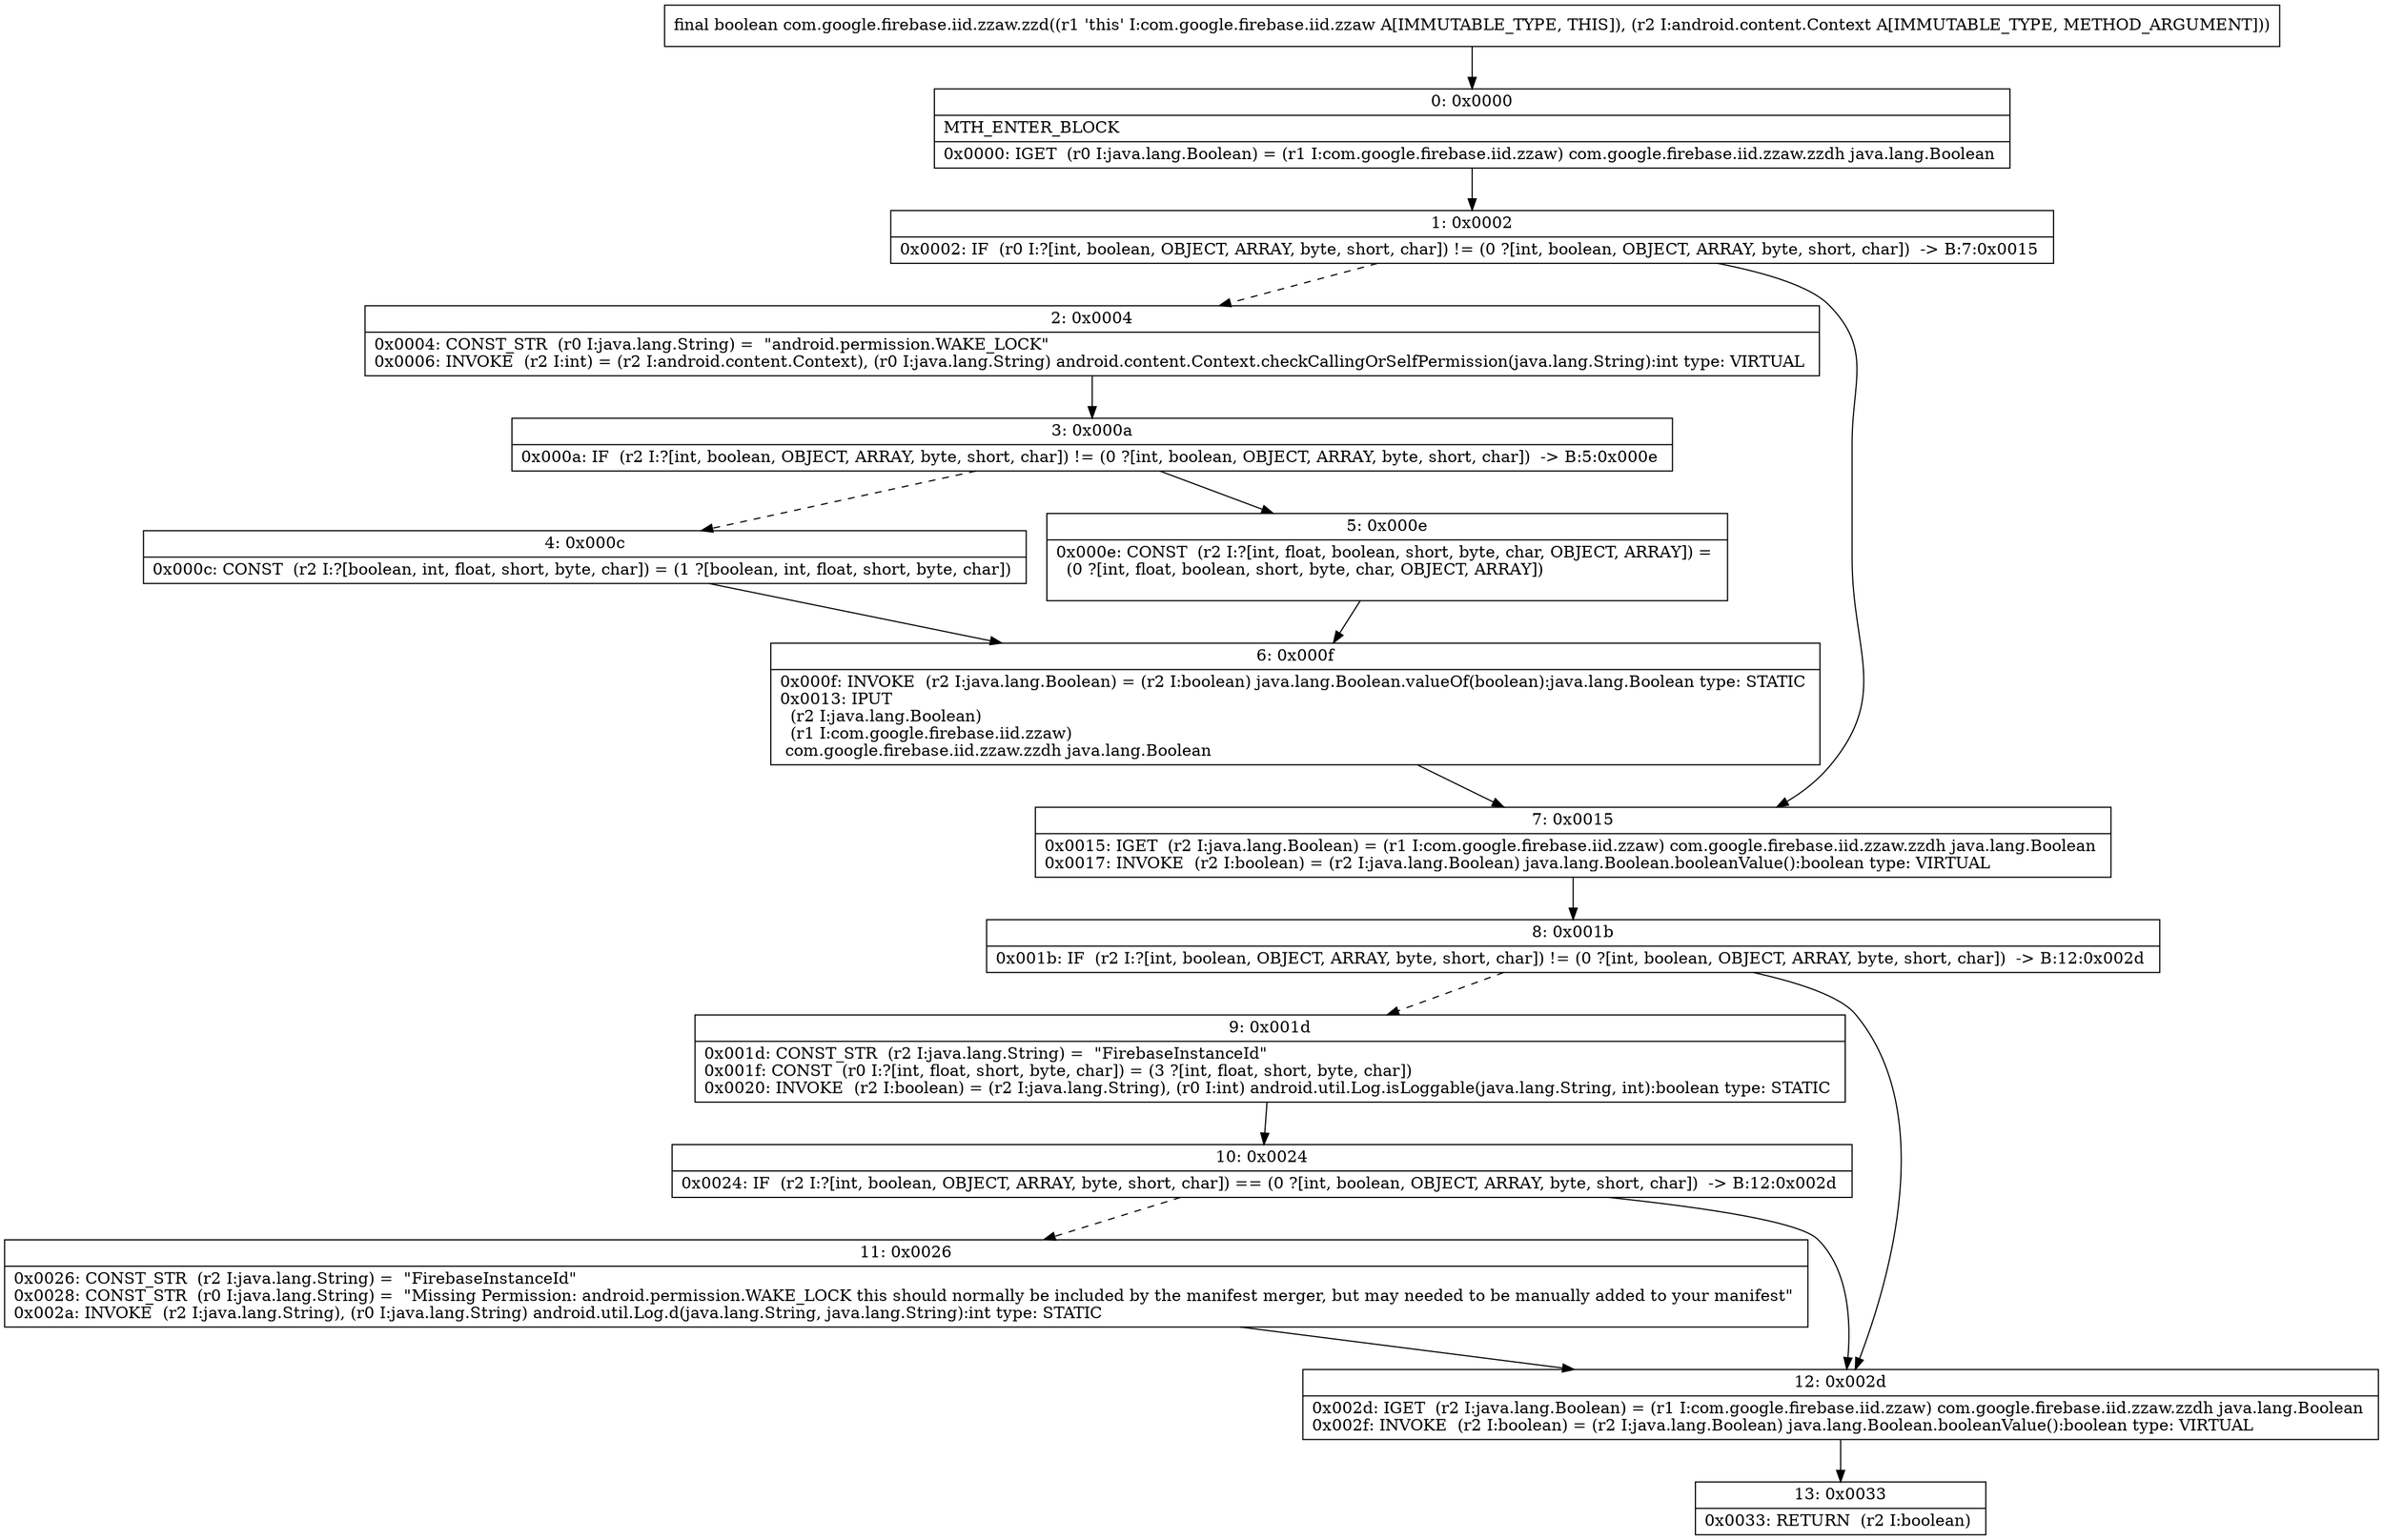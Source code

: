 digraph "CFG forcom.google.firebase.iid.zzaw.zzd(Landroid\/content\/Context;)Z" {
Node_0 [shape=record,label="{0\:\ 0x0000|MTH_ENTER_BLOCK\l|0x0000: IGET  (r0 I:java.lang.Boolean) = (r1 I:com.google.firebase.iid.zzaw) com.google.firebase.iid.zzaw.zzdh java.lang.Boolean \l}"];
Node_1 [shape=record,label="{1\:\ 0x0002|0x0002: IF  (r0 I:?[int, boolean, OBJECT, ARRAY, byte, short, char]) != (0 ?[int, boolean, OBJECT, ARRAY, byte, short, char])  \-\> B:7:0x0015 \l}"];
Node_2 [shape=record,label="{2\:\ 0x0004|0x0004: CONST_STR  (r0 I:java.lang.String) =  \"android.permission.WAKE_LOCK\" \l0x0006: INVOKE  (r2 I:int) = (r2 I:android.content.Context), (r0 I:java.lang.String) android.content.Context.checkCallingOrSelfPermission(java.lang.String):int type: VIRTUAL \l}"];
Node_3 [shape=record,label="{3\:\ 0x000a|0x000a: IF  (r2 I:?[int, boolean, OBJECT, ARRAY, byte, short, char]) != (0 ?[int, boolean, OBJECT, ARRAY, byte, short, char])  \-\> B:5:0x000e \l}"];
Node_4 [shape=record,label="{4\:\ 0x000c|0x000c: CONST  (r2 I:?[boolean, int, float, short, byte, char]) = (1 ?[boolean, int, float, short, byte, char]) \l}"];
Node_5 [shape=record,label="{5\:\ 0x000e|0x000e: CONST  (r2 I:?[int, float, boolean, short, byte, char, OBJECT, ARRAY]) = \l  (0 ?[int, float, boolean, short, byte, char, OBJECT, ARRAY])\l \l}"];
Node_6 [shape=record,label="{6\:\ 0x000f|0x000f: INVOKE  (r2 I:java.lang.Boolean) = (r2 I:boolean) java.lang.Boolean.valueOf(boolean):java.lang.Boolean type: STATIC \l0x0013: IPUT  \l  (r2 I:java.lang.Boolean)\l  (r1 I:com.google.firebase.iid.zzaw)\l com.google.firebase.iid.zzaw.zzdh java.lang.Boolean \l}"];
Node_7 [shape=record,label="{7\:\ 0x0015|0x0015: IGET  (r2 I:java.lang.Boolean) = (r1 I:com.google.firebase.iid.zzaw) com.google.firebase.iid.zzaw.zzdh java.lang.Boolean \l0x0017: INVOKE  (r2 I:boolean) = (r2 I:java.lang.Boolean) java.lang.Boolean.booleanValue():boolean type: VIRTUAL \l}"];
Node_8 [shape=record,label="{8\:\ 0x001b|0x001b: IF  (r2 I:?[int, boolean, OBJECT, ARRAY, byte, short, char]) != (0 ?[int, boolean, OBJECT, ARRAY, byte, short, char])  \-\> B:12:0x002d \l}"];
Node_9 [shape=record,label="{9\:\ 0x001d|0x001d: CONST_STR  (r2 I:java.lang.String) =  \"FirebaseInstanceId\" \l0x001f: CONST  (r0 I:?[int, float, short, byte, char]) = (3 ?[int, float, short, byte, char]) \l0x0020: INVOKE  (r2 I:boolean) = (r2 I:java.lang.String), (r0 I:int) android.util.Log.isLoggable(java.lang.String, int):boolean type: STATIC \l}"];
Node_10 [shape=record,label="{10\:\ 0x0024|0x0024: IF  (r2 I:?[int, boolean, OBJECT, ARRAY, byte, short, char]) == (0 ?[int, boolean, OBJECT, ARRAY, byte, short, char])  \-\> B:12:0x002d \l}"];
Node_11 [shape=record,label="{11\:\ 0x0026|0x0026: CONST_STR  (r2 I:java.lang.String) =  \"FirebaseInstanceId\" \l0x0028: CONST_STR  (r0 I:java.lang.String) =  \"Missing Permission: android.permission.WAKE_LOCK this should normally be included by the manifest merger, but may needed to be manually added to your manifest\" \l0x002a: INVOKE  (r2 I:java.lang.String), (r0 I:java.lang.String) android.util.Log.d(java.lang.String, java.lang.String):int type: STATIC \l}"];
Node_12 [shape=record,label="{12\:\ 0x002d|0x002d: IGET  (r2 I:java.lang.Boolean) = (r1 I:com.google.firebase.iid.zzaw) com.google.firebase.iid.zzaw.zzdh java.lang.Boolean \l0x002f: INVOKE  (r2 I:boolean) = (r2 I:java.lang.Boolean) java.lang.Boolean.booleanValue():boolean type: VIRTUAL \l}"];
Node_13 [shape=record,label="{13\:\ 0x0033|0x0033: RETURN  (r2 I:boolean) \l}"];
MethodNode[shape=record,label="{final boolean com.google.firebase.iid.zzaw.zzd((r1 'this' I:com.google.firebase.iid.zzaw A[IMMUTABLE_TYPE, THIS]), (r2 I:android.content.Context A[IMMUTABLE_TYPE, METHOD_ARGUMENT])) }"];
MethodNode -> Node_0;
Node_0 -> Node_1;
Node_1 -> Node_2[style=dashed];
Node_1 -> Node_7;
Node_2 -> Node_3;
Node_3 -> Node_4[style=dashed];
Node_3 -> Node_5;
Node_4 -> Node_6;
Node_5 -> Node_6;
Node_6 -> Node_7;
Node_7 -> Node_8;
Node_8 -> Node_9[style=dashed];
Node_8 -> Node_12;
Node_9 -> Node_10;
Node_10 -> Node_11[style=dashed];
Node_10 -> Node_12;
Node_11 -> Node_12;
Node_12 -> Node_13;
}

